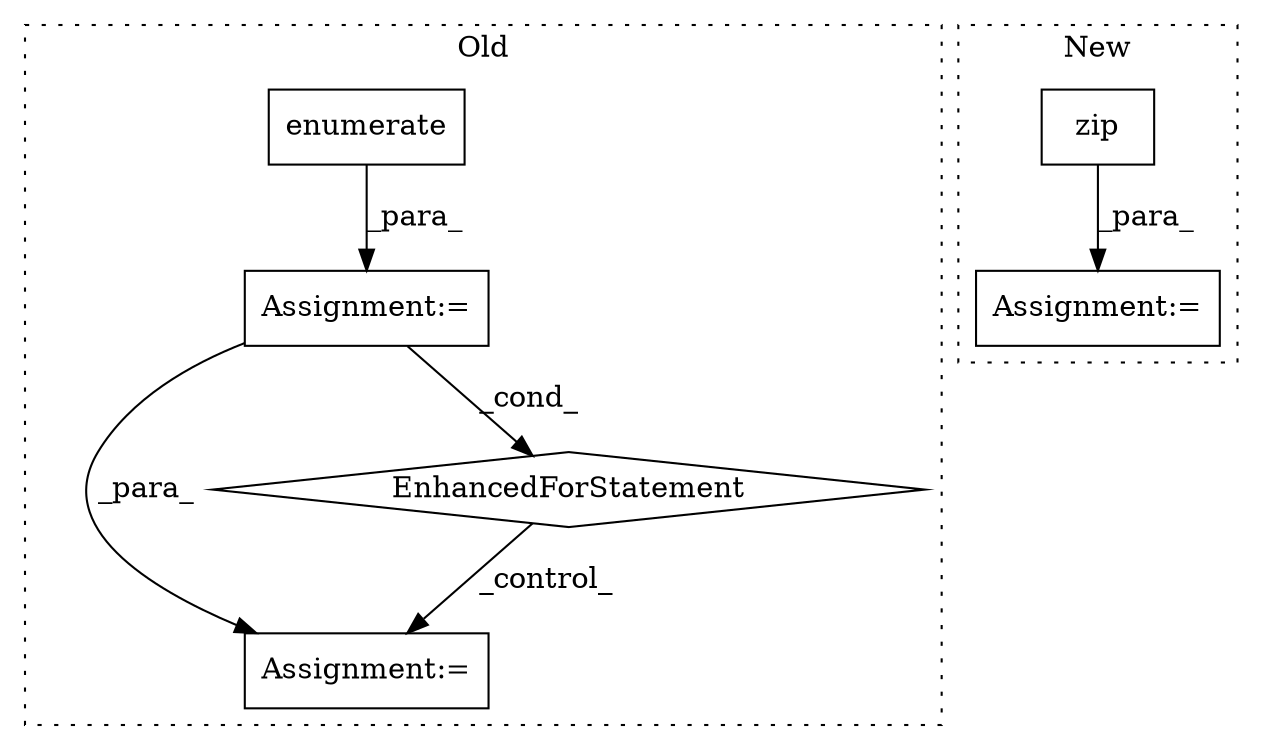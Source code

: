 digraph G {
subgraph cluster0 {
1 [label="enumerate" a="32" s="6475,6499" l="10,1" shape="box"];
4 [label="Assignment:=" a="7" s="6707" l="1" shape="box"];
5 [label="Assignment:=" a="7" s="6390,6500" l="65,2" shape="box"];
6 [label="EnhancedForStatement" a="70" s="6390,6500" l="65,2" shape="diamond"];
label = "Old";
style="dotted";
}
subgraph cluster1 {
2 [label="zip" a="32" s="7046,7109" l="4,1" shape="box"];
3 [label="Assignment:=" a="7" s="6958,7110" l="78,2" shape="box"];
label = "New";
style="dotted";
}
1 -> 5 [label="_para_"];
2 -> 3 [label="_para_"];
5 -> 6 [label="_cond_"];
5 -> 4 [label="_para_"];
6 -> 4 [label="_control_"];
}